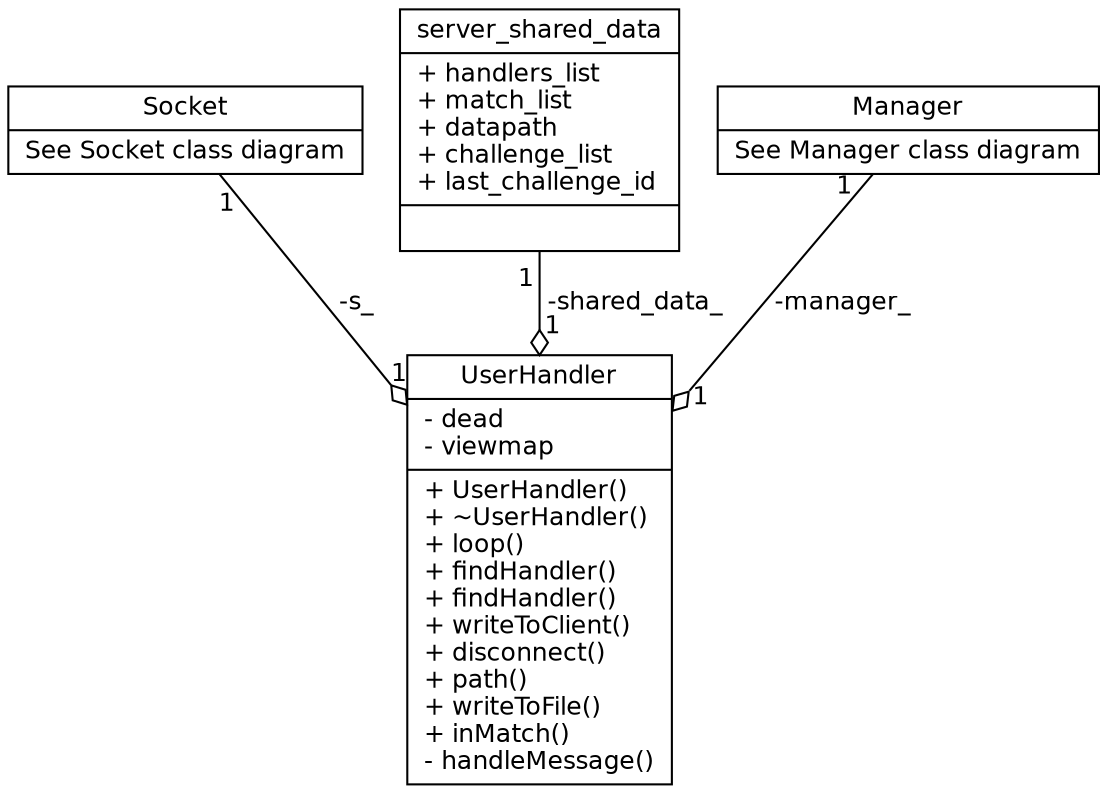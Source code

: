 digraph UserHandler {
	graph [bb="0,0,500,1766"];
	node [fontname=Helvetica,
		fontsize=12,
		label="\N",
		shape=record
	];
	edge [fontname=Helvetica,
		fontsize=12,
		labelfontname=Helvetica,
		labelfontsize=12
		labeldistance=1.5
	];
	UserHandler	 [color=black,
		fillcolor=white,
		fontcolor=black,
		label="{UserHandler\n|- dead\l- viewmap\l|+ UserHandler()\l+ ~UserHandler()\l+ loop()\l+ findHandler()\l+ findHandler()\l+ writeToClient()\l+ disconnect()\l+ \
path()\l+ writeToFile()\l+ inMatch()\l- handleMessage()\l}",
		pos="198,149",
		rects="134.5,276.5,261.5,297.5 134.5,242.5,261.5,276.5 134.5,0.5,261.5,242.5",
		style=filled];
	Socket	 [URL="$class_socket.html",
		color=black,
		fillcolor=white,
		label="{Socket\n|See Socket class diagram}",
		pos="59,458",
		rects="0,546.5,118,567.5 0,486.5,118,546.5 0,348.5,118,486.5",
		style=filled];
	Socket -> UserHandler	 [arrowhead=odiamond,
		headlabel="1",
		taillabel="1",
		color=black,
		label=" -s_",
		lp="130.5,323",
		pos="e,134.38,290.52 108.2,348.33 115.09,333.13 122.26,317.28 129.43,301.46",
		style=solid];
	server_shared_data	 [URL="$structserver__shared__data.html",
		color=black,
		fillcolor=white,
		height=1.6111,
		label="{server_shared_data\n|+ handlers_list\l+ match_list\l+ datapath\l+ challenge_list\l+ last_challenge_id\l|}",
		pos="198,458",
		rects="136,494.5,260,515.5 136,421.5,260,494.5 136,400.5,260,421.5",
		style=filled];
	server_shared_data -> UserHandler	 [arrowhead=odiamond,
		headlabel="1",
		taillabel="1",
		color=black,
		label=" -shared_data_",
		lp="239,323",
		pos="e,198,297.75 198,400.33 198,374.52 198,342.54 198,310.16",
		style=solid];
	Manager	 [URL="$class_manager.html",
		color=black,
		fillcolor=white,
		label="{Manager\n|See Manager class diagram}",
		pos="344,458",
		rects="278,533.5,410,554.5 278,486.5,410,533.5 278,361.5,410,486.5",
		style=filled];
	Manager -> UserHandler	 [arrowhead=odiamond,
		headlabel="1",
		taillabel="1",
		color=black,
		label=" -manager_",
		lp="320.5,323",
		pos="e,261.55,270.05 304.47,361.38 297.83,346.11 290.86,330.56 284,316 278.6,304.53 272.85,292.7 266.97,280.89",
		style=solid];
}
